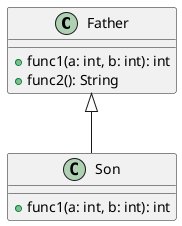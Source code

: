 @startuml
'https://plantuml.com/class-diagram

class Father
class Son

class Father {
    + func1(a: int, b: int): int
    + func2(): String
}

class Son extends Father {
    + func1(a: int, b: int): int
}

@enduml
